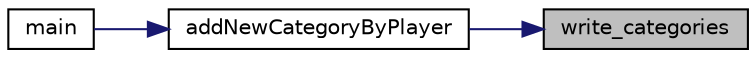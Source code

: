 digraph "write_categories"
{
 // LATEX_PDF_SIZE
  edge [fontname="Helvetica",fontsize="10",labelfontname="Helvetica",labelfontsize="10"];
  node [fontname="Helvetica",fontsize="10",shape=record];
  rankdir="RL";
  Node1 [label="write_categories",height=0.2,width=0.4,color="black", fillcolor="grey75", style="filled", fontcolor="black",tooltip="Ta funkcja zapisuje do pliku nowe kategorie."];
  Node1 -> Node2 [dir="back",color="midnightblue",fontsize="10",style="solid",fontname="Helvetica"];
  Node2 [label="addNewCategoryByPlayer",height=0.2,width=0.4,color="black", fillcolor="white", style="filled",URL="$functions_8h.html#aba724560fd22e18d53c22e9b14233831",tooltip="Ta funkcja pozwala na dodanie nowej kategorii do quizu."];
  Node2 -> Node3 [dir="back",color="midnightblue",fontsize="10",style="solid",fontname="Helvetica"];
  Node3 [label="main",height=0.2,width=0.4,color="black", fillcolor="white", style="filled",URL="$main_8c.html#ae66f6b31b5ad750f1fe042a706a4e3d4",tooltip=" "];
}
